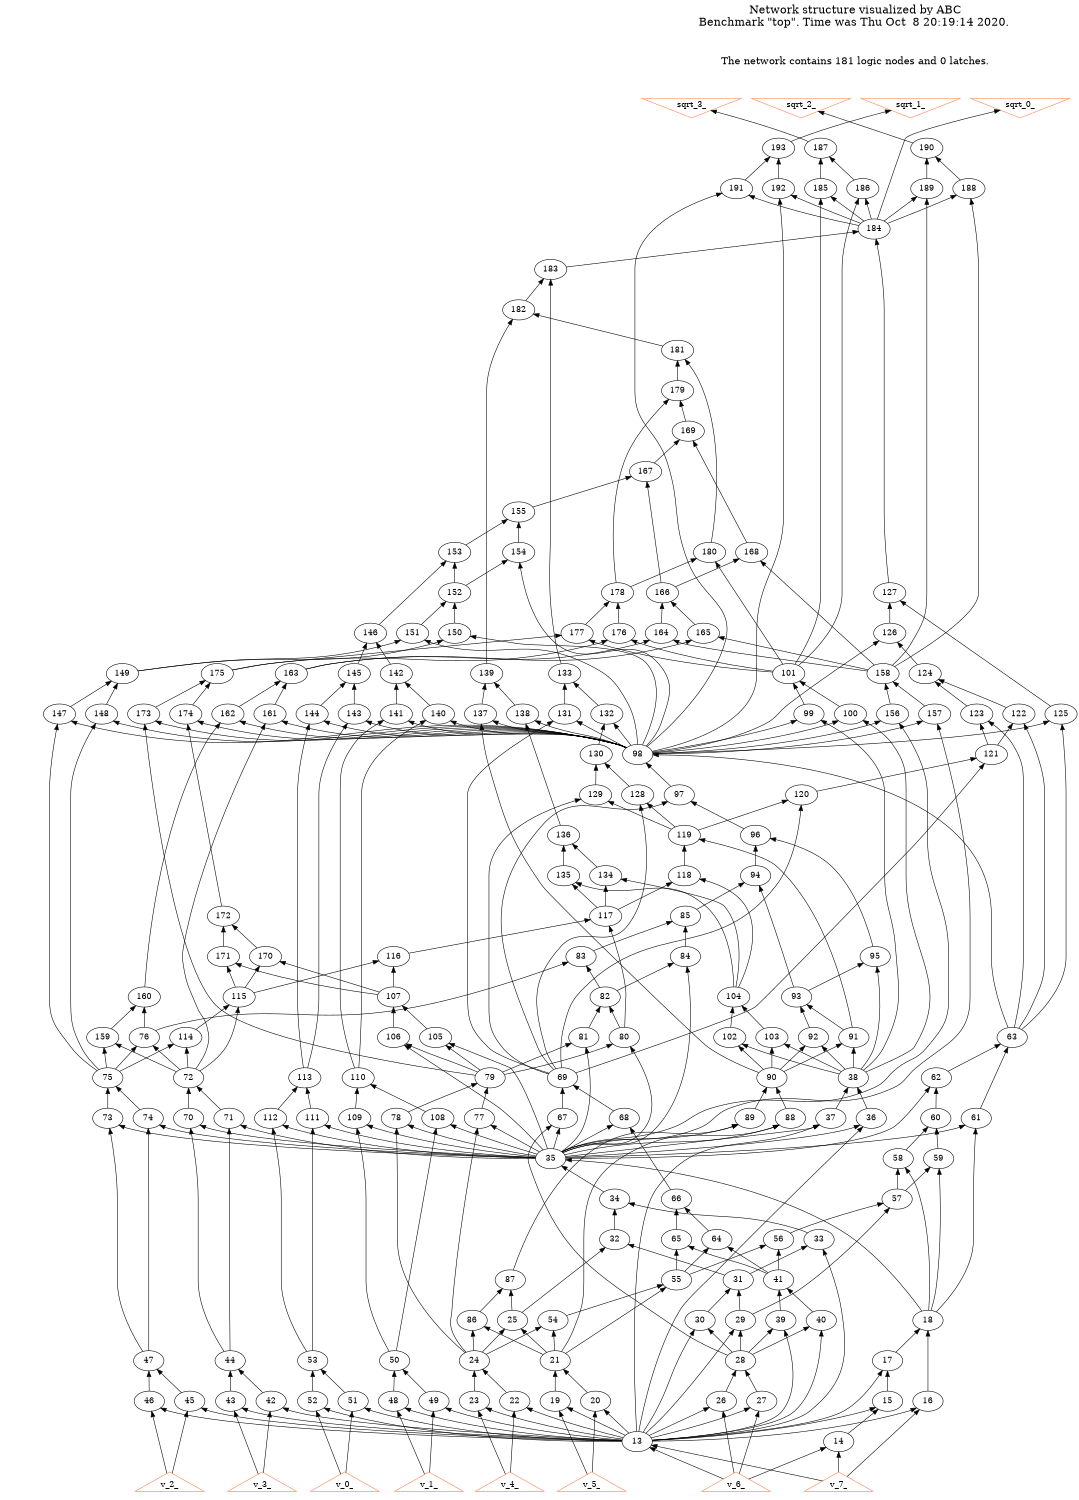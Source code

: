 # Network structure generated by ABC

digraph network {
size = "7.5,10";
center = true;
edge [dir = back];

{
  node [shape = plaintext];
  edge [style = invis];
  LevelTitle1 [label=""];
  LevelTitle2 [label=""];
  Level34 [label = ""];
  Level33 [label = ""];
  Level32 [label = ""];
  Level31 [label = ""];
  Level30 [label = ""];
  Level29 [label = ""];
  Level28 [label = ""];
  Level27 [label = ""];
  Level26 [label = ""];
  Level25 [label = ""];
  Level24 [label = ""];
  Level23 [label = ""];
  Level22 [label = ""];
  Level21 [label = ""];
  Level20 [label = ""];
  Level19 [label = ""];
  Level18 [label = ""];
  Level17 [label = ""];
  Level16 [label = ""];
  Level15 [label = ""];
  Level14 [label = ""];
  Level13 [label = ""];
  Level12 [label = ""];
  Level11 [label = ""];
  Level10 [label = ""];
  Level9 [label = ""];
  Level8 [label = ""];
  Level7 [label = ""];
  Level6 [label = ""];
  Level5 [label = ""];
  Level4 [label = ""];
  Level3 [label = ""];
  Level2 [label = ""];
  Level1 [label = ""];
  Level0 [label = ""];
  LevelTitle1 ->  LevelTitle2 ->  Level34 ->  Level33 ->  Level32 ->  Level31 ->  Level30 ->  Level29 ->  Level28 ->  Level27 ->  Level26 ->  Level25 ->  Level24 ->  Level23 ->  Level22 ->  Level21 ->  Level20 ->  Level19 ->  Level18 ->  Level17 ->  Level16 ->  Level15 ->  Level14 ->  Level13 ->  Level12 ->  Level11 ->  Level10 ->  Level9 ->  Level8 ->  Level7 ->  Level6 ->  Level5 ->  Level4 ->  Level3 ->  Level2 ->  Level1 ->  Level0;
}

{
  rank = same;
  LevelTitle1;
  title1 [shape=plaintext,
          fontsize=20,
          fontname = "Times-Roman",
          label="Network structure visualized by ABC\nBenchmark \"top\". Time was Thu Oct  8 20:19:14 2020. "
         ];
}

{
  rank = same;
  LevelTitle2;
  title2 [shape=plaintext,
          fontsize=18,
          fontname = "Times-Roman",
          label="The network contains 181 logic nodes and 0 latches.\n"
         ];
}

{
  rank = same;
  Level34;
  Node9 [label = "sqrt_3_", shape = invtriangle, color = coral, fillcolor = coral];
  Node10 [label = "sqrt_2_", shape = invtriangle, color = coral, fillcolor = coral];
  Node11 [label = "sqrt_1_", shape = invtriangle, color = coral, fillcolor = coral];
  Node12 [label = "sqrt_0_", shape = invtriangle, color = coral, fillcolor = coral];
}

{
  rank = same;
  Level33;
  Node187 [label = "187\n", shape = ellipse];
  Node190 [label = "190\n", shape = ellipse];
  Node193 [label = "193\n", shape = ellipse];
}

{
  rank = same;
  Level32;
  Node185 [label = "185\n", shape = ellipse];
  Node186 [label = "186\n", shape = ellipse];
  Node188 [label = "188\n", shape = ellipse];
  Node189 [label = "189\n", shape = ellipse];
  Node191 [label = "191\n", shape = ellipse];
  Node192 [label = "192\n", shape = ellipse];
}

{
  rank = same;
  Level31;
  Node184 [label = "184\n", shape = ellipse];
}

{
  rank = same;
  Level30;
  Node183 [label = "183\n", shape = ellipse];
}

{
  rank = same;
  Level29;
  Node182 [label = "182\n", shape = ellipse];
}

{
  rank = same;
  Level28;
  Node181 [label = "181\n", shape = ellipse];
}

{
  rank = same;
  Level27;
  Node179 [label = "179\n", shape = ellipse];
}

{
  rank = same;
  Level26;
  Node169 [label = "169\n", shape = ellipse];
}

{
  rank = same;
  Level25;
  Node167 [label = "167\n", shape = ellipse];
}

{
  rank = same;
  Level24;
  Node155 [label = "155\n", shape = ellipse];
}

{
  rank = same;
  Level23;
  Node153 [label = "153\n", shape = ellipse];
  Node154 [label = "154\n", shape = ellipse];
  Node168 [label = "168\n", shape = ellipse];
  Node180 [label = "180\n", shape = ellipse];
}

{
  rank = same;
  Level22;
  Node127 [label = "127\n", shape = ellipse];
  Node152 [label = "152\n", shape = ellipse];
  Node166 [label = "166\n", shape = ellipse];
  Node178 [label = "178\n", shape = ellipse];
}

{
  rank = same;
  Level21;
  Node126 [label = "126\n", shape = ellipse];
  Node146 [label = "146\n", shape = ellipse];
  Node150 [label = "150\n", shape = ellipse];
  Node151 [label = "151\n", shape = ellipse];
  Node164 [label = "164\n", shape = ellipse];
  Node165 [label = "165\n", shape = ellipse];
  Node176 [label = "176\n", shape = ellipse];
  Node177 [label = "177\n", shape = ellipse];
}

{
  rank = same;
  Level20;
  Node101 [label = "101\n", shape = ellipse];
  Node124 [label = "124\n", shape = ellipse];
  Node133 [label = "133\n", shape = ellipse];
  Node139 [label = "139\n", shape = ellipse];
  Node142 [label = "142\n", shape = ellipse];
  Node145 [label = "145\n", shape = ellipse];
  Node149 [label = "149\n", shape = ellipse];
  Node158 [label = "158\n", shape = ellipse];
  Node163 [label = "163\n", shape = ellipse];
  Node175 [label = "175\n", shape = ellipse];
}

{
  rank = same;
  Level19;
  Node99 [label = "99\n", shape = ellipse];
  Node100 [label = "100\n", shape = ellipse];
  Node122 [label = "122\n", shape = ellipse];
  Node123 [label = "123\n", shape = ellipse];
  Node125 [label = "125\n", shape = ellipse];
  Node131 [label = "131\n", shape = ellipse];
  Node132 [label = "132\n", shape = ellipse];
  Node137 [label = "137\n", shape = ellipse];
  Node138 [label = "138\n", shape = ellipse];
  Node140 [label = "140\n", shape = ellipse];
  Node141 [label = "141\n", shape = ellipse];
  Node143 [label = "143\n", shape = ellipse];
  Node144 [label = "144\n", shape = ellipse];
  Node147 [label = "147\n", shape = ellipse];
  Node148 [label = "148\n", shape = ellipse];
  Node156 [label = "156\n", shape = ellipse];
  Node157 [label = "157\n", shape = ellipse];
  Node161 [label = "161\n", shape = ellipse];
  Node162 [label = "162\n", shape = ellipse];
  Node173 [label = "173\n", shape = ellipse];
  Node174 [label = "174\n", shape = ellipse];
}

{
  rank = same;
  Level18;
  Node98 [label = "98\n", shape = ellipse];
  Node121 [label = "121\n", shape = ellipse];
  Node130 [label = "130\n", shape = ellipse];
}

{
  rank = same;
  Level17;
  Node97 [label = "97\n", shape = ellipse];
  Node120 [label = "120\n", shape = ellipse];
  Node128 [label = "128\n", shape = ellipse];
  Node129 [label = "129\n", shape = ellipse];
}

{
  rank = same;
  Level16;
  Node96 [label = "96\n", shape = ellipse];
  Node119 [label = "119\n", shape = ellipse];
  Node136 [label = "136\n", shape = ellipse];
}

{
  rank = same;
  Level15;
  Node94 [label = "94\n", shape = ellipse];
  Node118 [label = "118\n", shape = ellipse];
  Node134 [label = "134\n", shape = ellipse];
  Node135 [label = "135\n", shape = ellipse];
}

{
  rank = same;
  Level14;
  Node85 [label = "85\n", shape = ellipse];
  Node117 [label = "117\n", shape = ellipse];
  Node172 [label = "172\n", shape = ellipse];
}

{
  rank = same;
  Level13;
  Node83 [label = "83\n", shape = ellipse];
  Node84 [label = "84\n", shape = ellipse];
  Node95 [label = "95\n", shape = ellipse];
  Node116 [label = "116\n", shape = ellipse];
  Node170 [label = "170\n", shape = ellipse];
  Node171 [label = "171\n", shape = ellipse];
}

{
  rank = same;
  Level12;
  Node82 [label = "82\n", shape = ellipse];
  Node93 [label = "93\n", shape = ellipse];
  Node104 [label = "104\n", shape = ellipse];
  Node107 [label = "107\n", shape = ellipse];
  Node115 [label = "115\n", shape = ellipse];
  Node160 [label = "160\n", shape = ellipse];
}

{
  rank = same;
  Level11;
  Node63 [label = "63\n", shape = ellipse];
  Node76 [label = "76\n", shape = ellipse];
  Node80 [label = "80\n", shape = ellipse];
  Node81 [label = "81\n", shape = ellipse];
  Node91 [label = "91\n", shape = ellipse];
  Node92 [label = "92\n", shape = ellipse];
  Node102 [label = "102\n", shape = ellipse];
  Node103 [label = "103\n", shape = ellipse];
  Node105 [label = "105\n", shape = ellipse];
  Node106 [label = "106\n", shape = ellipse];
  Node114 [label = "114\n", shape = ellipse];
  Node159 [label = "159\n", shape = ellipse];
}

{
  rank = same;
  Level10;
  Node38 [label = "38\n", shape = ellipse];
  Node62 [label = "62\n", shape = ellipse];
  Node69 [label = "69\n", shape = ellipse];
  Node72 [label = "72\n", shape = ellipse];
  Node75 [label = "75\n", shape = ellipse];
  Node79 [label = "79\n", shape = ellipse];
  Node90 [label = "90\n", shape = ellipse];
  Node110 [label = "110\n", shape = ellipse];
  Node113 [label = "113\n", shape = ellipse];
}

{
  rank = same;
  Level9;
  Node36 [label = "36\n", shape = ellipse];
  Node37 [label = "37\n", shape = ellipse];
  Node60 [label = "60\n", shape = ellipse];
  Node61 [label = "61\n", shape = ellipse];
  Node67 [label = "67\n", shape = ellipse];
  Node68 [label = "68\n", shape = ellipse];
  Node70 [label = "70\n", shape = ellipse];
  Node71 [label = "71\n", shape = ellipse];
  Node73 [label = "73\n", shape = ellipse];
  Node74 [label = "74\n", shape = ellipse];
  Node77 [label = "77\n", shape = ellipse];
  Node78 [label = "78\n", shape = ellipse];
  Node88 [label = "88\n", shape = ellipse];
  Node89 [label = "89\n", shape = ellipse];
  Node108 [label = "108\n", shape = ellipse];
  Node109 [label = "109\n", shape = ellipse];
  Node111 [label = "111\n", shape = ellipse];
  Node112 [label = "112\n", shape = ellipse];
}

{
  rank = same;
  Level8;
  Node35 [label = "35\n", shape = ellipse];
  Node58 [label = "58\n", shape = ellipse];
  Node59 [label = "59\n", shape = ellipse];
}

{
  rank = same;
  Level7;
  Node34 [label = "34\n", shape = ellipse];
  Node57 [label = "57\n", shape = ellipse];
  Node66 [label = "66\n", shape = ellipse];
}

{
  rank = same;
  Level6;
  Node32 [label = "32\n", shape = ellipse];
  Node33 [label = "33\n", shape = ellipse];
  Node56 [label = "56\n", shape = ellipse];
  Node64 [label = "64\n", shape = ellipse];
  Node65 [label = "65\n", shape = ellipse];
}

{
  rank = same;
  Level5;
  Node31 [label = "31\n", shape = ellipse];
  Node41 [label = "41\n", shape = ellipse];
  Node55 [label = "55\n", shape = ellipse];
  Node87 [label = "87\n", shape = ellipse];
}

{
  rank = same;
  Level4;
  Node18 [label = "18\n", shape = ellipse];
  Node25 [label = "25\n", shape = ellipse];
  Node29 [label = "29\n", shape = ellipse];
  Node30 [label = "30\n", shape = ellipse];
  Node39 [label = "39\n", shape = ellipse];
  Node40 [label = "40\n", shape = ellipse];
  Node54 [label = "54\n", shape = ellipse];
  Node86 [label = "86\n", shape = ellipse];
}

{
  rank = same;
  Level3;
  Node17 [label = "17\n", shape = ellipse];
  Node21 [label = "21\n", shape = ellipse];
  Node24 [label = "24\n", shape = ellipse];
  Node28 [label = "28\n", shape = ellipse];
  Node44 [label = "44\n", shape = ellipse];
  Node47 [label = "47\n", shape = ellipse];
  Node50 [label = "50\n", shape = ellipse];
  Node53 [label = "53\n", shape = ellipse];
}

{
  rank = same;
  Level2;
  Node15 [label = "15\n", shape = ellipse];
  Node16 [label = "16\n", shape = ellipse];
  Node19 [label = "19\n", shape = ellipse];
  Node20 [label = "20\n", shape = ellipse];
  Node22 [label = "22\n", shape = ellipse];
  Node23 [label = "23\n", shape = ellipse];
  Node26 [label = "26\n", shape = ellipse];
  Node27 [label = "27\n", shape = ellipse];
  Node42 [label = "42\n", shape = ellipse];
  Node43 [label = "43\n", shape = ellipse];
  Node45 [label = "45\n", shape = ellipse];
  Node46 [label = "46\n", shape = ellipse];
  Node48 [label = "48\n", shape = ellipse];
  Node49 [label = "49\n", shape = ellipse];
  Node51 [label = "51\n", shape = ellipse];
  Node52 [label = "52\n", shape = ellipse];
}

{
  rank = same;
  Level1;
  Node13 [label = "13\n", shape = ellipse];
  Node14 [label = "14\n", shape = ellipse];
}

{
  rank = same;
  Level0;
  Node1 [label = "v_6_", shape = triangle, color = coral, fillcolor = coral];
  Node2 [label = "v_7_", shape = triangle, color = coral, fillcolor = coral];
  Node3 [label = "v_4_", shape = triangle, color = coral, fillcolor = coral];
  Node4 [label = "v_5_", shape = triangle, color = coral, fillcolor = coral];
  Node5 [label = "v_2_", shape = triangle, color = coral, fillcolor = coral];
  Node6 [label = "v_3_", shape = triangle, color = coral, fillcolor = coral];
  Node7 [label = "v_0_", shape = triangle, color = coral, fillcolor = coral];
  Node8 [label = "v_1_", shape = triangle, color = coral, fillcolor = coral];
}

title1 -> title2 [style = invis];
title2 -> Node9 [style = invis];
title2 -> Node10 [style = invis];
title2 -> Node11 [style = invis];
title2 -> Node12 [style = invis];
Node9 -> Node10 [style = invis];
Node10 -> Node11 [style = invis];
Node11 -> Node12 [style = invis];
Node9 -> Node187 [style = solid];
Node10 -> Node190 [style = solid];
Node11 -> Node193 [style = solid];
Node12 -> Node184 [style = solid];
Node13 -> Node1 [style = solid];
Node13 -> Node2 [style = solid];
Node14 -> Node1 [style = solid];
Node14 -> Node2 [style = solid];
Node15 -> Node13 [style = solid];
Node15 -> Node14 [style = solid];
Node16 -> Node2 [style = solid];
Node16 -> Node13 [style = solid];
Node17 -> Node13 [style = solid];
Node17 -> Node15 [style = solid];
Node18 -> Node16 [style = solid];
Node18 -> Node17 [style = solid];
Node19 -> Node4 [style = solid];
Node19 -> Node13 [style = solid];
Node20 -> Node4 [style = solid];
Node20 -> Node13 [style = solid];
Node21 -> Node19 [style = solid];
Node21 -> Node20 [style = solid];
Node22 -> Node3 [style = solid];
Node22 -> Node13 [style = solid];
Node23 -> Node3 [style = solid];
Node23 -> Node13 [style = solid];
Node24 -> Node22 [style = solid];
Node24 -> Node23 [style = solid];
Node25 -> Node21 [style = solid];
Node25 -> Node24 [style = solid];
Node26 -> Node1 [style = solid];
Node26 -> Node13 [style = solid];
Node27 -> Node1 [style = solid];
Node27 -> Node13 [style = solid];
Node28 -> Node26 [style = solid];
Node28 -> Node27 [style = solid];
Node29 -> Node13 [style = solid];
Node29 -> Node28 [style = solid];
Node30 -> Node13 [style = solid];
Node30 -> Node28 [style = solid];
Node31 -> Node29 [style = solid];
Node31 -> Node30 [style = solid];
Node32 -> Node25 [style = solid];
Node32 -> Node31 [style = solid];
Node33 -> Node13 [style = solid];
Node33 -> Node31 [style = solid];
Node34 -> Node32 [style = solid];
Node34 -> Node33 [style = solid];
Node35 -> Node18 [style = solid];
Node35 -> Node34 [style = solid];
Node36 -> Node13 [style = solid];
Node36 -> Node35 [style = solid];
Node37 -> Node13 [style = solid];
Node37 -> Node35 [style = solid];
Node38 -> Node36 [style = solid];
Node38 -> Node37 [style = solid];
Node39 -> Node13 [style = solid];
Node39 -> Node28 [style = solid];
Node40 -> Node13 [style = solid];
Node40 -> Node28 [style = solid];
Node41 -> Node39 [style = solid];
Node41 -> Node40 [style = solid];
Node42 -> Node6 [style = solid];
Node42 -> Node13 [style = solid];
Node43 -> Node6 [style = solid];
Node43 -> Node13 [style = solid];
Node44 -> Node42 [style = solid];
Node44 -> Node43 [style = solid];
Node45 -> Node5 [style = solid];
Node45 -> Node13 [style = solid];
Node46 -> Node5 [style = solid];
Node46 -> Node13 [style = solid];
Node47 -> Node45 [style = solid];
Node47 -> Node46 [style = solid];
Node48 -> Node8 [style = solid];
Node48 -> Node13 [style = solid];
Node49 -> Node8 [style = solid];
Node49 -> Node13 [style = solid];
Node50 -> Node48 [style = solid];
Node50 -> Node49 [style = solid];
Node51 -> Node7 [style = solid];
Node51 -> Node13 [style = solid];
Node52 -> Node7 [style = solid];
Node52 -> Node13 [style = solid];
Node53 -> Node51 [style = solid];
Node53 -> Node52 [style = solid];
Node54 -> Node21 [style = solid];
Node54 -> Node24 [style = solid];
Node55 -> Node21 [style = solid];
Node55 -> Node54 [style = solid];
Node56 -> Node41 [style = solid];
Node56 -> Node55 [style = solid];
Node57 -> Node29 [style = solid];
Node57 -> Node56 [style = solid];
Node58 -> Node18 [style = solid];
Node58 -> Node57 [style = solid];
Node59 -> Node18 [style = solid];
Node59 -> Node57 [style = solid];
Node60 -> Node58 [style = solid];
Node60 -> Node59 [style = solid];
Node61 -> Node18 [style = solid];
Node61 -> Node35 [style = solid];
Node62 -> Node35 [style = solid];
Node62 -> Node60 [style = solid];
Node63 -> Node61 [style = solid];
Node63 -> Node62 [style = solid];
Node64 -> Node41 [style = solid];
Node64 -> Node55 [style = solid];
Node65 -> Node41 [style = solid];
Node65 -> Node55 [style = solid];
Node66 -> Node64 [style = solid];
Node66 -> Node65 [style = solid];
Node67 -> Node28 [style = solid];
Node67 -> Node35 [style = solid];
Node68 -> Node35 [style = solid];
Node68 -> Node66 [style = solid];
Node69 -> Node67 [style = solid];
Node69 -> Node68 [style = solid];
Node70 -> Node35 [style = solid];
Node70 -> Node44 [style = solid];
Node71 -> Node35 [style = solid];
Node71 -> Node44 [style = solid];
Node72 -> Node70 [style = solid];
Node72 -> Node71 [style = solid];
Node73 -> Node35 [style = solid];
Node73 -> Node47 [style = solid];
Node74 -> Node35 [style = solid];
Node74 -> Node47 [style = solid];
Node75 -> Node73 [style = solid];
Node75 -> Node74 [style = solid];
Node76 -> Node72 [style = solid];
Node76 -> Node75 [style = solid];
Node77 -> Node24 [style = solid];
Node77 -> Node35 [style = solid];
Node78 -> Node24 [style = solid];
Node78 -> Node35 [style = solid];
Node79 -> Node77 [style = solid];
Node79 -> Node78 [style = solid];
Node80 -> Node35 [style = solid];
Node80 -> Node79 [style = solid];
Node81 -> Node35 [style = solid];
Node81 -> Node79 [style = solid];
Node82 -> Node80 [style = solid];
Node82 -> Node81 [style = solid];
Node83 -> Node76 [style = solid];
Node83 -> Node82 [style = solid];
Node84 -> Node35 [style = solid];
Node84 -> Node82 [style = solid];
Node85 -> Node83 [style = solid];
Node85 -> Node84 [style = solid];
Node86 -> Node21 [style = solid];
Node86 -> Node24 [style = solid];
Node87 -> Node25 [style = solid];
Node87 -> Node86 [style = solid];
Node88 -> Node21 [style = solid];
Node88 -> Node35 [style = solid];
Node89 -> Node35 [style = solid];
Node89 -> Node87 [style = solid];
Node90 -> Node88 [style = solid];
Node90 -> Node89 [style = solid];
Node91 -> Node38 [style = solid];
Node91 -> Node90 [style = solid];
Node92 -> Node38 [style = solid];
Node92 -> Node90 [style = solid];
Node93 -> Node91 [style = solid];
Node93 -> Node92 [style = solid];
Node94 -> Node85 [style = solid];
Node94 -> Node93 [style = solid];
Node95 -> Node38 [style = solid];
Node95 -> Node93 [style = solid];
Node96 -> Node94 [style = solid];
Node96 -> Node95 [style = solid];
Node97 -> Node69 [style = solid];
Node97 -> Node96 [style = solid];
Node98 -> Node63 [style = solid];
Node98 -> Node97 [style = solid];
Node99 -> Node38 [style = solid];
Node99 -> Node98 [style = solid];
Node100 -> Node38 [style = solid];
Node100 -> Node98 [style = solid];
Node101 -> Node99 [style = solid];
Node101 -> Node100 [style = solid];
Node102 -> Node38 [style = solid];
Node102 -> Node90 [style = solid];
Node103 -> Node38 [style = solid];
Node103 -> Node90 [style = solid];
Node104 -> Node102 [style = solid];
Node104 -> Node103 [style = solid];
Node105 -> Node35 [style = solid];
Node105 -> Node79 [style = solid];
Node106 -> Node35 [style = solid];
Node106 -> Node79 [style = solid];
Node107 -> Node105 [style = solid];
Node107 -> Node106 [style = solid];
Node108 -> Node35 [style = solid];
Node108 -> Node50 [style = solid];
Node109 -> Node35 [style = solid];
Node109 -> Node50 [style = solid];
Node110 -> Node108 [style = solid];
Node110 -> Node109 [style = solid];
Node111 -> Node35 [style = solid];
Node111 -> Node53 [style = solid];
Node112 -> Node35 [style = solid];
Node112 -> Node53 [style = solid];
Node113 -> Node111 [style = solid];
Node113 -> Node112 [style = solid];
Node114 -> Node72 [style = solid];
Node114 -> Node75 [style = solid];
Node115 -> Node72 [style = solid];
Node115 -> Node114 [style = solid];
Node116 -> Node107 [style = solid];
Node116 -> Node115 [style = solid];
Node117 -> Node80 [style = solid];
Node117 -> Node116 [style = solid];
Node118 -> Node104 [style = solid];
Node118 -> Node117 [style = solid];
Node119 -> Node91 [style = solid];
Node119 -> Node118 [style = solid];
Node120 -> Node69 [style = solid];
Node120 -> Node119 [style = solid];
Node121 -> Node69 [style = solid];
Node121 -> Node120 [style = solid];
Node122 -> Node63 [style = solid];
Node122 -> Node121 [style = solid];
Node123 -> Node63 [style = solid];
Node123 -> Node121 [style = solid];
Node124 -> Node122 [style = solid];
Node124 -> Node123 [style = solid];
Node125 -> Node63 [style = solid];
Node125 -> Node98 [style = solid];
Node126 -> Node98 [style = solid];
Node126 -> Node124 [style = solid];
Node127 -> Node125 [style = solid];
Node127 -> Node126 [style = solid];
Node128 -> Node69 [style = solid];
Node128 -> Node119 [style = solid];
Node129 -> Node69 [style = solid];
Node129 -> Node119 [style = solid];
Node130 -> Node128 [style = solid];
Node130 -> Node129 [style = solid];
Node131 -> Node69 [style = solid];
Node131 -> Node98 [style = solid];
Node132 -> Node98 [style = solid];
Node132 -> Node130 [style = solid];
Node133 -> Node131 [style = solid];
Node133 -> Node132 [style = solid];
Node134 -> Node104 [style = solid];
Node134 -> Node117 [style = solid];
Node135 -> Node104 [style = solid];
Node135 -> Node117 [style = solid];
Node136 -> Node134 [style = solid];
Node136 -> Node135 [style = solid];
Node137 -> Node90 [style = solid];
Node137 -> Node98 [style = solid];
Node138 -> Node98 [style = solid];
Node138 -> Node136 [style = solid];
Node139 -> Node137 [style = solid];
Node139 -> Node138 [style = solid];
Node140 -> Node98 [style = solid];
Node140 -> Node110 [style = solid];
Node141 -> Node98 [style = solid];
Node141 -> Node110 [style = solid];
Node142 -> Node140 [style = solid];
Node142 -> Node141 [style = solid];
Node143 -> Node98 [style = solid];
Node143 -> Node113 [style = solid];
Node144 -> Node98 [style = solid];
Node144 -> Node113 [style = solid];
Node145 -> Node143 [style = solid];
Node145 -> Node144 [style = solid];
Node146 -> Node142 [style = solid];
Node146 -> Node145 [style = solid];
Node147 -> Node75 [style = solid];
Node147 -> Node98 [style = solid];
Node148 -> Node75 [style = solid];
Node148 -> Node98 [style = solid];
Node149 -> Node147 [style = solid];
Node149 -> Node148 [style = solid];
Node150 -> Node98 [style = solid];
Node150 -> Node149 [style = solid];
Node151 -> Node98 [style = solid];
Node151 -> Node149 [style = solid];
Node152 -> Node150 [style = solid];
Node152 -> Node151 [style = solid];
Node153 -> Node146 [style = solid];
Node153 -> Node152 [style = solid];
Node154 -> Node98 [style = solid];
Node154 -> Node152 [style = solid];
Node155 -> Node153 [style = solid];
Node155 -> Node154 [style = solid];
Node156 -> Node35 [style = solid];
Node156 -> Node98 [style = solid];
Node157 -> Node35 [style = solid];
Node157 -> Node98 [style = solid];
Node158 -> Node156 [style = solid];
Node158 -> Node157 [style = solid];
Node159 -> Node72 [style = solid];
Node159 -> Node75 [style = solid];
Node160 -> Node76 [style = solid];
Node160 -> Node159 [style = solid];
Node161 -> Node72 [style = solid];
Node161 -> Node98 [style = solid];
Node162 -> Node98 [style = solid];
Node162 -> Node160 [style = solid];
Node163 -> Node161 [style = solid];
Node163 -> Node162 [style = solid];
Node164 -> Node158 [style = solid];
Node164 -> Node163 [style = solid];
Node165 -> Node158 [style = solid];
Node165 -> Node163 [style = solid];
Node166 -> Node164 [style = solid];
Node166 -> Node165 [style = solid];
Node167 -> Node155 [style = solid];
Node167 -> Node166 [style = solid];
Node168 -> Node158 [style = solid];
Node168 -> Node166 [style = solid];
Node169 -> Node167 [style = solid];
Node169 -> Node168 [style = solid];
Node170 -> Node107 [style = solid];
Node170 -> Node115 [style = solid];
Node171 -> Node107 [style = solid];
Node171 -> Node115 [style = solid];
Node172 -> Node170 [style = solid];
Node172 -> Node171 [style = solid];
Node173 -> Node79 [style = solid];
Node173 -> Node98 [style = solid];
Node174 -> Node98 [style = solid];
Node174 -> Node172 [style = solid];
Node175 -> Node173 [style = solid];
Node175 -> Node174 [style = solid];
Node176 -> Node101 [style = solid];
Node176 -> Node175 [style = solid];
Node177 -> Node101 [style = solid];
Node177 -> Node175 [style = solid];
Node178 -> Node176 [style = solid];
Node178 -> Node177 [style = solid];
Node179 -> Node169 [style = solid];
Node179 -> Node178 [style = solid];
Node180 -> Node101 [style = solid];
Node180 -> Node178 [style = solid];
Node181 -> Node179 [style = solid];
Node181 -> Node180 [style = solid];
Node182 -> Node139 [style = solid];
Node182 -> Node181 [style = solid];
Node183 -> Node133 [style = solid];
Node183 -> Node182 [style = solid];
Node184 -> Node127 [style = solid];
Node184 -> Node183 [style = solid];
Node185 -> Node101 [style = solid];
Node185 -> Node184 [style = solid];
Node186 -> Node101 [style = solid];
Node186 -> Node184 [style = solid];
Node187 -> Node185 [style = solid];
Node187 -> Node186 [style = solid];
Node188 -> Node158 [style = solid];
Node188 -> Node184 [style = solid];
Node189 -> Node158 [style = solid];
Node189 -> Node184 [style = solid];
Node190 -> Node188 [style = solid];
Node190 -> Node189 [style = solid];
Node191 -> Node98 [style = solid];
Node191 -> Node184 [style = solid];
Node192 -> Node98 [style = solid];
Node192 -> Node184 [style = solid];
Node193 -> Node191 [style = solid];
Node193 -> Node192 [style = solid];
}

